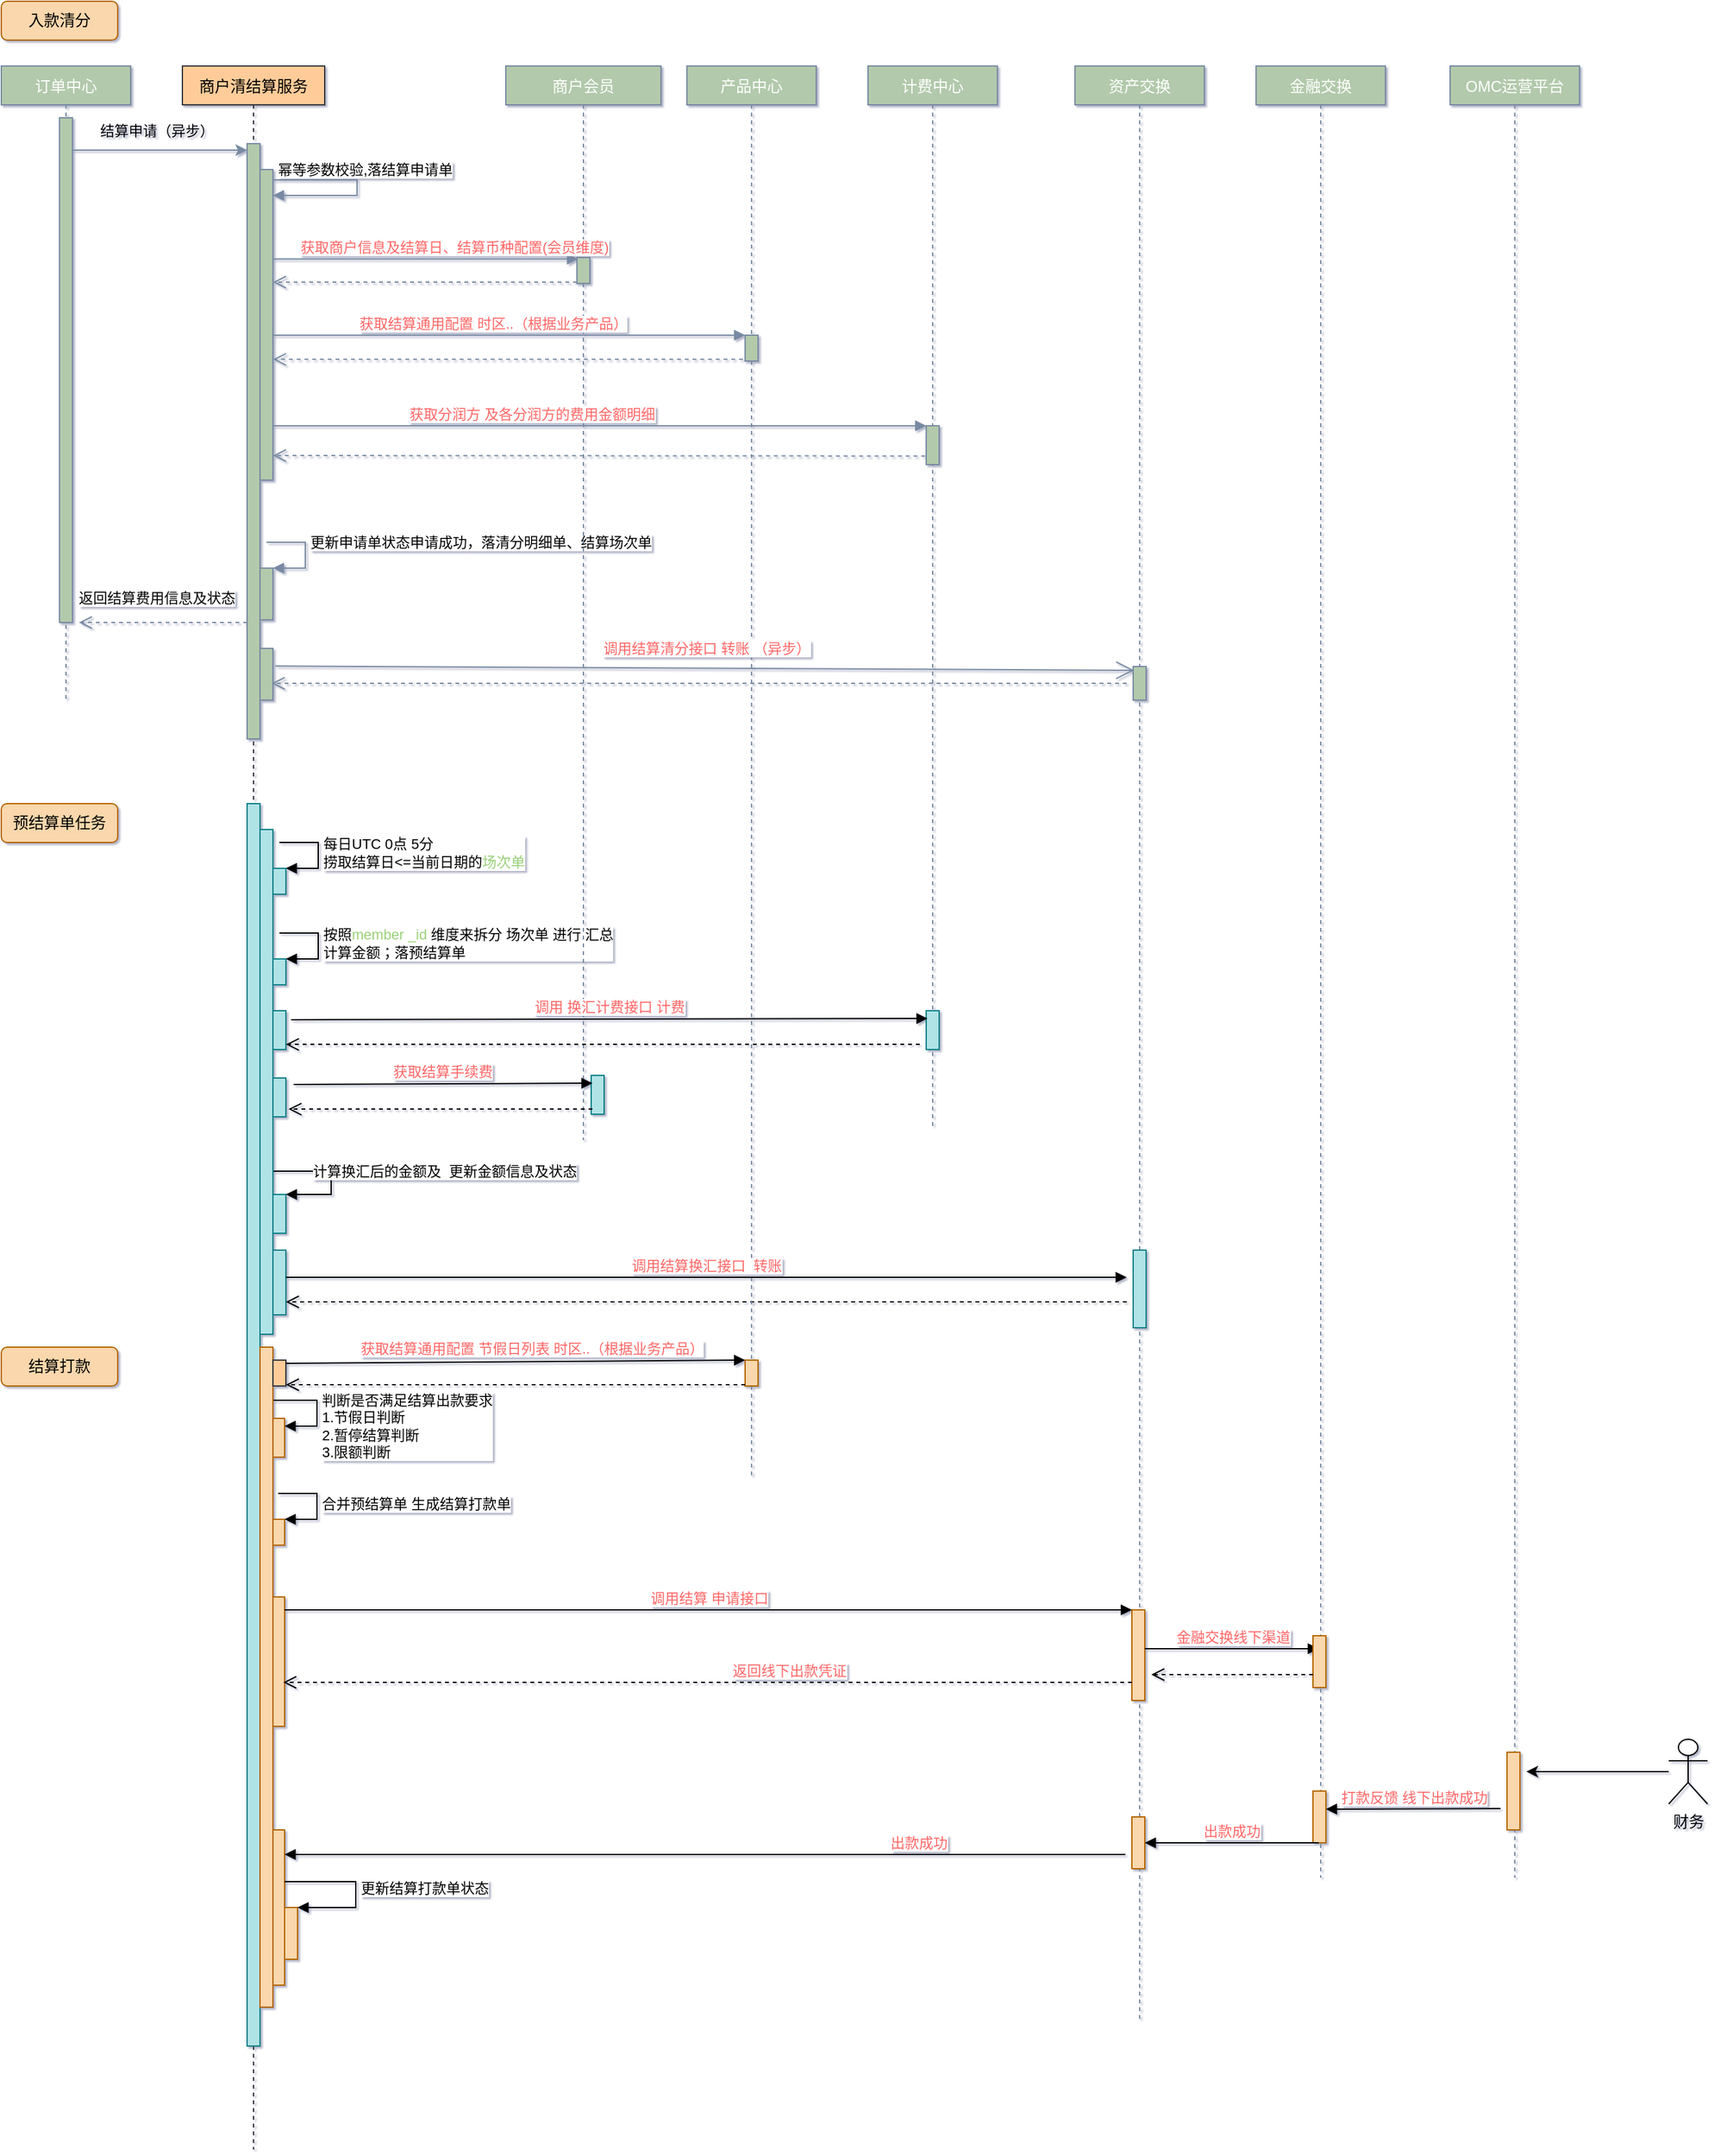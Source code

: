 <mxfile version="15.8.8" type="github">
  <diagram id="kgpKYQtTHZ0yAKxKKP6v" name="Page-1">
    <mxGraphModel dx="1422" dy="754" grid="1" gridSize="10" guides="1" tooltips="1" connect="1" arrows="1" fold="1" page="1" pageScale="1" pageWidth="850" pageHeight="1100" math="0" shadow="1">
      <root>
        <mxCell id="0" />
        <mxCell id="1" parent="0" />
        <mxCell id="3nuBFxr9cyL0pnOWT2aG-1" value="订单中心" style="shape=umlLifeline;perimeter=lifelinePerimeter;container=1;collapsible=0;recursiveResize=0;shadow=0;strokeWidth=1;fillColor=#B2C9AB;strokeColor=#788AA3;fontColor=#FFFFFF;rounded=0;size=30;" parent="1" vertex="1">
          <mxGeometry x="20" y="60" width="100" height="490" as="geometry" />
        </mxCell>
        <mxCell id="3nuBFxr9cyL0pnOWT2aG-2" value="" style="points=[];perimeter=orthogonalPerimeter;shadow=0;strokeWidth=1;fillColor=#B2C9AB;strokeColor=#788AA3;fontColor=#46495D;rounded=0;" parent="3nuBFxr9cyL0pnOWT2aG-1" vertex="1">
          <mxGeometry x="45" y="40" width="10" height="390" as="geometry" />
        </mxCell>
        <mxCell id="3nuBFxr9cyL0pnOWT2aG-5" value="商户清结算服务" style="shape=umlLifeline;perimeter=lifelinePerimeter;container=1;collapsible=0;recursiveResize=0;shadow=0;strokeWidth=1;fillColor=#ffcc99;strokeColor=#36393d;rounded=0;size=30;" parent="1" vertex="1">
          <mxGeometry x="160" y="60" width="110" height="1610" as="geometry" />
        </mxCell>
        <mxCell id="3nuBFxr9cyL0pnOWT2aG-6" value="" style="points=[];perimeter=orthogonalPerimeter;shadow=0;strokeWidth=1;fillColor=#B2C9AB;strokeColor=#788AA3;fontColor=#46495D;rounded=0;" parent="3nuBFxr9cyL0pnOWT2aG-5" vertex="1">
          <mxGeometry x="50" y="60" width="10" height="460" as="geometry" />
        </mxCell>
        <mxCell id="3R4pQPPEvZektnw-kuWU-23" value="" style="html=1;points=[];perimeter=orthogonalPerimeter;fontSize=11;fontColor=#000000;strokeColor=#788AA3;fillColor=#B2C9AB;" parent="3nuBFxr9cyL0pnOWT2aG-5" vertex="1">
          <mxGeometry x="60" y="80" width="10" height="240" as="geometry" />
        </mxCell>
        <mxCell id="3R4pQPPEvZektnw-kuWU-24" value="幂等参数校验,落结算申请单" style="edgeStyle=orthogonalEdgeStyle;html=1;align=left;spacingLeft=2;endArrow=block;rounded=0;fontSize=11;fontColor=#000000;strokeColor=#788AA3;fillColor=#B2C9AB;curved=0;exitX=1.003;exitY=0.207;exitDx=0;exitDy=0;exitPerimeter=0;" parent="3nuBFxr9cyL0pnOWT2aG-5" source="3R4pQPPEvZektnw-kuWU-23" target="3R4pQPPEvZektnw-kuWU-23" edge="1">
          <mxGeometry x="-0.546" y="8" relative="1" as="geometry">
            <mxPoint x="105" y="60" as="sourcePoint" />
            <Array as="points">
              <mxPoint x="135" y="88" />
              <mxPoint x="135" y="100" />
            </Array>
            <mxPoint as="offset" />
          </mxGeometry>
        </mxCell>
        <mxCell id="3R4pQPPEvZektnw-kuWU-55" value="" style="html=1;points=[];perimeter=orthogonalPerimeter;fontSize=11;fontColor=#000000;strokeColor=#788AA3;fillColor=#B2C9AB;" parent="3nuBFxr9cyL0pnOWT2aG-5" vertex="1">
          <mxGeometry x="60" y="388" width="10" height="40" as="geometry" />
        </mxCell>
        <mxCell id="3R4pQPPEvZektnw-kuWU-56" value="更新申请单状态申请成功，落清分明细单、结算场次单" style="edgeStyle=orthogonalEdgeStyle;html=1;align=left;spacingLeft=2;endArrow=block;rounded=0;entryX=1;entryY=0;fontSize=11;fontColor=#000000;strokeColor=#788AA3;strokeWidth=1;fillColor=#B2C9AB;curved=0;jumpStyle=none;" parent="3nuBFxr9cyL0pnOWT2aG-5" target="3R4pQPPEvZektnw-kuWU-55" edge="1">
          <mxGeometry x="-0.2" relative="1" as="geometry">
            <mxPoint x="65" y="368" as="sourcePoint" />
            <Array as="points">
              <mxPoint x="95" y="368" />
            </Array>
            <mxPoint as="offset" />
          </mxGeometry>
        </mxCell>
        <mxCell id="3R4pQPPEvZektnw-kuWU-63" value="返回结算费用信息及状态" style="html=1;verticalAlign=bottom;endArrow=open;dashed=1;endSize=8;fontSize=11;fontColor=#000000;strokeColor=#788AA3;strokeWidth=1;fillColor=#B2C9AB;curved=0;jumpStyle=none;" parent="3nuBFxr9cyL0pnOWT2aG-5" edge="1">
          <mxGeometry x="0.077" y="-10" relative="1" as="geometry">
            <mxPoint x="50" y="430" as="sourcePoint" />
            <mxPoint x="-80" y="430" as="targetPoint" />
            <mxPoint as="offset" />
          </mxGeometry>
        </mxCell>
        <mxCell id="3R4pQPPEvZektnw-kuWU-64" value="" style="html=1;points=[];perimeter=orthogonalPerimeter;fontSize=11;fontColor=#000000;strokeColor=#788AA3;fillColor=#B2C9AB;" parent="3nuBFxr9cyL0pnOWT2aG-5" vertex="1">
          <mxGeometry x="60" y="450" width="10" height="40" as="geometry" />
        </mxCell>
        <mxCell id="f1Uz_l8zpaSuN-_0KSKf-5" value="" style="html=1;points=[];perimeter=orthogonalPerimeter;fillColor=#b0e3e6;strokeColor=#0e8088;" parent="3nuBFxr9cyL0pnOWT2aG-5" vertex="1">
          <mxGeometry x="50" y="570" width="10" height="960" as="geometry" />
        </mxCell>
        <mxCell id="f1Uz_l8zpaSuN-_0KSKf-6" value="" style="html=1;points=[];perimeter=orthogonalPerimeter;fillColor=#b0e3e6;strokeColor=#0e8088;" parent="3nuBFxr9cyL0pnOWT2aG-5" vertex="1">
          <mxGeometry x="70" y="620" width="10" height="20" as="geometry" />
        </mxCell>
        <mxCell id="f1Uz_l8zpaSuN-_0KSKf-7" value="每日UTC 0点 5分 &lt;br&gt;捞取结算日&amp;lt;=当前日期的&lt;font color=&quot;#97d077&quot;&gt;场次单&lt;/font&gt;" style="edgeStyle=orthogonalEdgeStyle;html=1;align=left;spacingLeft=2;endArrow=block;rounded=0;entryX=1;entryY=0;" parent="3nuBFxr9cyL0pnOWT2aG-5" target="f1Uz_l8zpaSuN-_0KSKf-6" edge="1">
          <mxGeometry relative="1" as="geometry">
            <mxPoint x="75" y="600" as="sourcePoint" />
            <Array as="points">
              <mxPoint x="105" y="600" />
            </Array>
          </mxGeometry>
        </mxCell>
        <mxCell id="f1Uz_l8zpaSuN-_0KSKf-10" value="" style="html=1;points=[];perimeter=orthogonalPerimeter;fillColor=#b0e3e6;strokeColor=#0e8088;" parent="3nuBFxr9cyL0pnOWT2aG-5" vertex="1">
          <mxGeometry x="70" y="690" width="10" height="20" as="geometry" />
        </mxCell>
        <mxCell id="f1Uz_l8zpaSuN-_0KSKf-11" value="&lt;font color=&quot;#000000&quot;&gt;按照&lt;/font&gt;&lt;font color=&quot;#97d077&quot;&gt;member _id&lt;/font&gt;&lt;font color=&quot;#000000&quot;&gt; 维度来拆分 场次单 进行 汇总&lt;br&gt;计算金额；落预结算单&lt;/font&gt;" style="edgeStyle=orthogonalEdgeStyle;html=1;align=left;spacingLeft=2;endArrow=block;rounded=0;entryX=1;entryY=0;fontColor=#FF6666;" parent="3nuBFxr9cyL0pnOWT2aG-5" target="f1Uz_l8zpaSuN-_0KSKf-10" edge="1">
          <mxGeometry relative="1" as="geometry">
            <mxPoint x="75" y="670" as="sourcePoint" />
            <Array as="points">
              <mxPoint x="105" y="670" />
            </Array>
          </mxGeometry>
        </mxCell>
        <mxCell id="f1Uz_l8zpaSuN-_0KSKf-12" value="" style="html=1;points=[];perimeter=orthogonalPerimeter;fillColor=#b0e3e6;strokeColor=#0e8088;" parent="3nuBFxr9cyL0pnOWT2aG-5" vertex="1">
          <mxGeometry x="70" y="915" width="10" height="50" as="geometry" />
        </mxCell>
        <mxCell id="f1Uz_l8zpaSuN-_0KSKf-17" value="" style="html=1;points=[];perimeter=orthogonalPerimeter;fillColor=#b0e3e6;strokeColor=#0e8088;" parent="3nuBFxr9cyL0pnOWT2aG-5" vertex="1">
          <mxGeometry x="70" y="872" width="10" height="30" as="geometry" />
        </mxCell>
        <mxCell id="f1Uz_l8zpaSuN-_0KSKf-18" value="&lt;font color=&quot;#000000&quot;&gt;计算换汇后的金额及&amp;nbsp; 更新金额信息及状态&lt;/font&gt;" style="edgeStyle=orthogonalEdgeStyle;html=1;align=left;spacingLeft=2;endArrow=block;rounded=0;entryX=1;entryY=0;fontColor=#97D077;exitX=1;exitY=0.741;exitDx=0;exitDy=0;exitPerimeter=0;" parent="3nuBFxr9cyL0pnOWT2aG-5" target="f1Uz_l8zpaSuN-_0KSKf-17" edge="1">
          <mxGeometry relative="1" as="geometry">
            <mxPoint x="70" y="898.4" as="sourcePoint" />
            <Array as="points">
              <mxPoint x="115" y="854" />
              <mxPoint x="115" y="872" />
            </Array>
          </mxGeometry>
        </mxCell>
        <mxCell id="f1Uz_l8zpaSuN-_0KSKf-20" value="" style="html=1;points=[];perimeter=orthogonalPerimeter;fillColor=#fad7ac;strokeColor=#b46504;" parent="3nuBFxr9cyL0pnOWT2aG-5" vertex="1">
          <mxGeometry x="69" y="1045" width="10" height="30" as="geometry" />
        </mxCell>
        <mxCell id="f1Uz_l8zpaSuN-_0KSKf-21" value="判断是否满足结算出款要求&lt;br&gt;1.节假日判断 &lt;br&gt;2.暂停结算判断 &lt;br&gt;3.限额判断" style="edgeStyle=orthogonalEdgeStyle;html=1;align=left;spacingLeft=2;endArrow=block;rounded=0;entryX=1;entryY=0;fontColor=#000000;exitX=1;exitY=0.795;exitDx=0;exitDy=0;exitPerimeter=0;" parent="3nuBFxr9cyL0pnOWT2aG-5" edge="1">
          <mxGeometry x="0.39" relative="1" as="geometry">
            <mxPoint x="69" y="1029" as="sourcePoint" />
            <Array as="points">
              <mxPoint x="69" y="1031" />
              <mxPoint x="104" y="1031" />
              <mxPoint x="104" y="1051" />
            </Array>
            <mxPoint x="79" y="1051" as="targetPoint" />
            <mxPoint as="offset" />
          </mxGeometry>
        </mxCell>
        <mxCell id="f1Uz_l8zpaSuN-_0KSKf-25" value="" style="html=1;points=[];perimeter=orthogonalPerimeter;fillColor=#b0e3e6;strokeColor=#0e8088;" parent="3nuBFxr9cyL0pnOWT2aG-5" vertex="1">
          <mxGeometry x="70" y="730" width="10" height="30" as="geometry" />
        </mxCell>
        <mxCell id="f1Uz_l8zpaSuN-_0KSKf-30" value="" style="html=1;points=[];perimeter=orthogonalPerimeter;fillColor=#fad7ac;strokeColor=#b46504;" parent="3nuBFxr9cyL0pnOWT2aG-5" vertex="1">
          <mxGeometry x="69" y="1123" width="10" height="20" as="geometry" />
        </mxCell>
        <mxCell id="f1Uz_l8zpaSuN-_0KSKf-31" value="合并预结算单 生成结算打款单" style="edgeStyle=orthogonalEdgeStyle;html=1;align=left;spacingLeft=2;endArrow=block;rounded=0;entryX=1;entryY=0;fontColor=#000000;" parent="3nuBFxr9cyL0pnOWT2aG-5" target="f1Uz_l8zpaSuN-_0KSKf-30" edge="1">
          <mxGeometry relative="1" as="geometry">
            <mxPoint x="74" y="1103" as="sourcePoint" />
            <Array as="points">
              <mxPoint x="104" y="1103" />
            </Array>
          </mxGeometry>
        </mxCell>
        <mxCell id="f1Uz_l8zpaSuN-_0KSKf-35" value="" style="html=1;points=[];perimeter=orthogonalPerimeter;fillColor=#fad7ac;strokeColor=#b46504;" parent="3nuBFxr9cyL0pnOWT2aG-5" vertex="1">
          <mxGeometry x="69" y="1183" width="10" height="100" as="geometry" />
        </mxCell>
        <mxCell id="f1Uz_l8zpaSuN-_0KSKf-58" value="" style="html=1;points=[];perimeter=orthogonalPerimeter;fillColor=#fad7ac;strokeColor=#b46504;" parent="3nuBFxr9cyL0pnOWT2aG-5" vertex="1">
          <mxGeometry x="69" y="1363" width="10" height="120" as="geometry" />
        </mxCell>
        <mxCell id="f1Uz_l8zpaSuN-_0KSKf-61" value="" style="html=1;points=[];perimeter=orthogonalPerimeter;fillColor=#fad7ac;strokeColor=#b46504;" parent="3nuBFxr9cyL0pnOWT2aG-5" vertex="1">
          <mxGeometry x="79" y="1423" width="10" height="40" as="geometry" />
        </mxCell>
        <mxCell id="f1Uz_l8zpaSuN-_0KSKf-62" value="更新结算打款单状态" style="edgeStyle=orthogonalEdgeStyle;html=1;align=left;spacingLeft=2;endArrow=block;rounded=0;entryX=1;entryY=0;fontColor=#000000;" parent="3nuBFxr9cyL0pnOWT2aG-5" source="f1Uz_l8zpaSuN-_0KSKf-58" target="f1Uz_l8zpaSuN-_0KSKf-61" edge="1">
          <mxGeometry relative="1" as="geometry">
            <mxPoint x="104" y="1373" as="sourcePoint" />
            <Array as="points">
              <mxPoint x="134" y="1403" />
              <mxPoint x="134" y="1423" />
            </Array>
          </mxGeometry>
        </mxCell>
        <mxCell id="f1Uz_l8zpaSuN-_0KSKf-63" value="" style="html=1;points=[];perimeter=orthogonalPerimeter;fillColor=#b0e3e6;strokeColor=#0e8088;" parent="3nuBFxr9cyL0pnOWT2aG-5" vertex="1">
          <mxGeometry x="60" y="590" width="10" height="390" as="geometry" />
        </mxCell>
        <mxCell id="f1Uz_l8zpaSuN-_0KSKf-64" value="" style="html=1;points=[];perimeter=orthogonalPerimeter;fillColor=#fad7ac;strokeColor=#b46504;" parent="3nuBFxr9cyL0pnOWT2aG-5" vertex="1">
          <mxGeometry x="60" y="990" width="10" height="510" as="geometry" />
        </mxCell>
        <mxCell id="x3EQ1VxM2JQj4DBP7iOf-1" value="" style="html=1;points=[];perimeter=orthogonalPerimeter;fillColor=#ffcc99;strokeColor=#36393d;" parent="3nuBFxr9cyL0pnOWT2aG-5" vertex="1">
          <mxGeometry x="70" y="1000" width="10" height="20" as="geometry" />
        </mxCell>
        <mxCell id="3R4pQPPEvZektnw-kuWU-1" value="计费中心" style="shape=umlLifeline;perimeter=lifelinePerimeter;container=1;collapsible=0;recursiveResize=0;shadow=0;strokeWidth=1;fillColor=#B2C9AB;strokeColor=#788AA3;fontColor=#FFFFFF;rounded=0;size=30;" parent="1" vertex="1">
          <mxGeometry x="690" y="60" width="100" height="820" as="geometry" />
        </mxCell>
        <mxCell id="3R4pQPPEvZektnw-kuWU-52" value="" style="html=1;points=[];perimeter=orthogonalPerimeter;fontSize=11;fontColor=#000000;strokeColor=#788AA3;fillColor=#B2C9AB;" parent="3R4pQPPEvZektnw-kuWU-1" vertex="1">
          <mxGeometry x="45" y="278" width="10" height="30" as="geometry" />
        </mxCell>
        <mxCell id="f1Uz_l8zpaSuN-_0KSKf-22" value="" style="html=1;points=[];perimeter=orthogonalPerimeter;fillColor=#b0e3e6;strokeColor=#0e8088;" parent="3R4pQPPEvZektnw-kuWU-1" vertex="1">
          <mxGeometry x="45" y="730" width="10" height="30" as="geometry" />
        </mxCell>
        <mxCell id="3R4pQPPEvZektnw-kuWU-9" value="资产交换" style="shape=umlLifeline;perimeter=lifelinePerimeter;container=1;collapsible=0;recursiveResize=0;shadow=0;strokeWidth=1;fillColor=#B2C9AB;strokeColor=#788AA3;fontColor=#FFFFFF;rounded=0;size=30;" parent="1" vertex="1">
          <mxGeometry x="850" y="60" width="100" height="1510" as="geometry" />
        </mxCell>
        <mxCell id="3R4pQPPEvZektnw-kuWU-57" value="" style="html=1;points=[];perimeter=orthogonalPerimeter;fontSize=11;fontColor=#000000;strokeColor=#788AA3;fillColor=#B2C9AB;" parent="3R4pQPPEvZektnw-kuWU-9" vertex="1">
          <mxGeometry x="45" y="464" width="10" height="26" as="geometry" />
        </mxCell>
        <mxCell id="f1Uz_l8zpaSuN-_0KSKf-8" value="" style="html=1;points=[];perimeter=orthogonalPerimeter;fillColor=#b0e3e6;strokeColor=#0e8088;" parent="3R4pQPPEvZektnw-kuWU-9" vertex="1">
          <mxGeometry x="45" y="915" width="10" height="60" as="geometry" />
        </mxCell>
        <mxCell id="f1Uz_l8zpaSuN-_0KSKf-16" value="" style="html=1;verticalAlign=bottom;endArrow=open;dashed=1;endSize=8;rounded=0;fontColor=#97D077;" parent="3R4pQPPEvZektnw-kuWU-9" target="f1Uz_l8zpaSuN-_0KSKf-12" edge="1">
          <mxGeometry relative="1" as="geometry">
            <mxPoint x="40" y="955" as="sourcePoint" />
            <mxPoint x="-25" y="955" as="targetPoint" />
          </mxGeometry>
        </mxCell>
        <mxCell id="f1Uz_l8zpaSuN-_0KSKf-32" value="" style="html=1;points=[];perimeter=orthogonalPerimeter;fillColor=#fad7ac;strokeColor=#b46504;" parent="3R4pQPPEvZektnw-kuWU-9" vertex="1">
          <mxGeometry x="44" y="1193" width="10" height="70" as="geometry" />
        </mxCell>
        <mxCell id="f1Uz_l8zpaSuN-_0KSKf-47" value="&lt;font color=&quot;#ff6666&quot;&gt;金融交换线下渠道&lt;/font&gt;" style="html=1;verticalAlign=bottom;endArrow=block;rounded=0;fontColor=#000000;" parent="3R4pQPPEvZektnw-kuWU-9" edge="1">
          <mxGeometry width="80" relative="1" as="geometry">
            <mxPoint x="54" y="1223" as="sourcePoint" />
            <mxPoint x="188.5" y="1223" as="targetPoint" />
            <mxPoint as="offset" />
          </mxGeometry>
        </mxCell>
        <mxCell id="f1Uz_l8zpaSuN-_0KSKf-56" value="" style="html=1;points=[];perimeter=orthogonalPerimeter;fillColor=#fad7ac;strokeColor=#b46504;" parent="3R4pQPPEvZektnw-kuWU-9" vertex="1">
          <mxGeometry x="44" y="1353" width="10" height="40" as="geometry" />
        </mxCell>
        <mxCell id="3R4pQPPEvZektnw-kuWU-11" value="商户会员" style="shape=umlLifeline;perimeter=lifelinePerimeter;container=1;collapsible=0;recursiveResize=0;shadow=0;strokeWidth=1;fillColor=#B2C9AB;strokeColor=#788AA3;fontColor=#FFFFFF;rounded=0;size=30;" parent="1" vertex="1">
          <mxGeometry x="410" y="60" width="120" height="830" as="geometry" />
        </mxCell>
        <mxCell id="3R4pQPPEvZektnw-kuWU-43" value="" style="html=1;points=[];perimeter=orthogonalPerimeter;fontSize=11;fontColor=#000000;strokeColor=#788AA3;fillColor=#B2C9AB;" parent="3R4pQPPEvZektnw-kuWU-11" vertex="1">
          <mxGeometry x="55" y="148" width="10" height="20" as="geometry" />
        </mxCell>
        <mxCell id="3R4pQPPEvZektnw-kuWU-19" value="" style="endArrow=classic;html=1;fontColor=#FFFFFF;strokeColor=#788AA3;fillColor=#B2C9AB;curved=0;" parent="1" source="3nuBFxr9cyL0pnOWT2aG-2" target="3nuBFxr9cyL0pnOWT2aG-6" edge="1">
          <mxGeometry width="50" height="50" relative="1" as="geometry">
            <mxPoint x="380" y="190" as="sourcePoint" />
            <mxPoint x="430" y="140" as="targetPoint" />
            <Array as="points">
              <mxPoint x="160" y="125" />
            </Array>
          </mxGeometry>
        </mxCell>
        <mxCell id="3R4pQPPEvZektnw-kuWU-20" value="&lt;font color=&quot;#000000&quot;&gt;&lt;font style=&quot;font-size: 11px ; line-height: 0.8&quot;&gt;结算申请（异步）&lt;/font&gt;&lt;br&gt;&lt;/font&gt;" style="text;html=1;resizable=0;autosize=1;align=center;verticalAlign=middle;points=[];fillColor=none;strokeColor=none;rounded=0;fontColor=#FFFFFF;" parent="1" vertex="1">
          <mxGeometry x="85" y="100" width="110" height="20" as="geometry" />
        </mxCell>
        <mxCell id="3R4pQPPEvZektnw-kuWU-44" value="&lt;font color=&quot;#ff6666&quot;&gt;获取商户信息及结算日、结算币种配置(会员维度)&lt;/font&gt;" style="html=1;verticalAlign=bottom;endArrow=block;fontSize=11;fontColor=#000000;strokeColor=#788AA3;fillColor=#B2C9AB;curved=0;entryX=0.083;entryY=0.058;entryDx=0;entryDy=0;entryPerimeter=0;strokeWidth=1;jumpStyle=none;" parent="1" target="3R4pQPPEvZektnw-kuWU-43" edge="1">
          <mxGeometry x="0.187" relative="1" as="geometry">
            <mxPoint x="230" y="209.16" as="sourcePoint" />
            <mxPoint x="750" y="208" as="targetPoint" />
            <Array as="points" />
            <mxPoint as="offset" />
          </mxGeometry>
        </mxCell>
        <mxCell id="3R4pQPPEvZektnw-kuWU-45" value="" style="html=1;verticalAlign=bottom;endArrow=open;dashed=1;endSize=8;exitX=0;exitY=0.95;fontSize=11;fontColor=#000000;strokeColor=#788AA3;fillColor=#B2C9AB;curved=0;" parent="1" source="3R4pQPPEvZektnw-kuWU-43" edge="1">
          <mxGeometry x="0.276" y="-1" relative="1" as="geometry">
            <mxPoint x="230" y="227" as="targetPoint" />
            <mxPoint as="offset" />
          </mxGeometry>
        </mxCell>
        <mxCell id="3R4pQPPEvZektnw-kuWU-50" value="产品中心" style="shape=umlLifeline;perimeter=lifelinePerimeter;container=1;collapsible=0;recursiveResize=0;shadow=0;strokeWidth=1;fillColor=#B2C9AB;strokeColor=#788AA3;fontColor=#FFFFFF;rounded=0;size=30;" parent="1" vertex="1">
          <mxGeometry x="550" y="60" width="100" height="1090" as="geometry" />
        </mxCell>
        <mxCell id="3R4pQPPEvZektnw-kuWU-47" value="" style="html=1;points=[];perimeter=orthogonalPerimeter;fontSize=11;fontColor=#000000;strokeColor=#788AA3;fillColor=#B2C9AB;" parent="3R4pQPPEvZektnw-kuWU-50" vertex="1">
          <mxGeometry x="45" y="208" width="10" height="20" as="geometry" />
        </mxCell>
        <mxCell id="x3EQ1VxM2JQj4DBP7iOf-2" value="" style="html=1;points=[];perimeter=orthogonalPerimeter;fillColor=#fad7ac;strokeColor=#b46504;" parent="3R4pQPPEvZektnw-kuWU-50" vertex="1">
          <mxGeometry x="45" y="1000" width="10" height="20" as="geometry" />
        </mxCell>
        <mxCell id="3R4pQPPEvZektnw-kuWU-48" value="&lt;font color=&quot;#ff6666&quot;&gt;获取结算通用配置 时区..（根据&lt;/font&gt;&lt;span style=&quot;color: rgb(255 , 102 , 102)&quot;&gt;业务产品&lt;/span&gt;&lt;font color=&quot;#ff6666&quot;&gt;）&lt;/font&gt;" style="html=1;verticalAlign=bottom;endArrow=block;entryX=0;entryY=0;fontSize=11;fontColor=#000000;strokeColor=#788AA3;fillColor=#B2C9AB;curved=0;jumpStyle=none;" parent="1" edge="1">
          <mxGeometry x="-0.069" relative="1" as="geometry">
            <mxPoint x="230" y="268" as="sourcePoint" />
            <mxPoint as="offset" />
            <mxPoint x="595" y="268" as="targetPoint" />
          </mxGeometry>
        </mxCell>
        <mxCell id="3R4pQPPEvZektnw-kuWU-49" value="" style="html=1;verticalAlign=bottom;endArrow=open;dashed=1;endSize=8;fontSize=11;fontColor=#000000;strokeColor=#788AA3;fillColor=#B2C9AB;curved=0;exitX=-0.167;exitY=0.933;exitDx=0;exitDy=0;exitPerimeter=0;" parent="1" source="3R4pQPPEvZektnw-kuWU-47" edge="1">
          <mxGeometry x="0.122" y="32" relative="1" as="geometry">
            <mxPoint x="230" y="286.66" as="targetPoint" />
            <mxPoint as="offset" />
          </mxGeometry>
        </mxCell>
        <mxCell id="3R4pQPPEvZektnw-kuWU-53" value="&lt;font color=&quot;#ff6666&quot;&gt;获取分润方 及各分润方的费用金额明细&lt;/font&gt;" style="html=1;verticalAlign=bottom;endArrow=block;entryX=0;entryY=0;fontSize=11;fontColor=#000000;strokeColor=#788AA3;strokeWidth=1;fillColor=#B2C9AB;curved=0;jumpStyle=none;" parent="1" target="3R4pQPPEvZektnw-kuWU-52" edge="1">
          <mxGeometry x="-0.208" relative="1" as="geometry">
            <mxPoint x="230" y="338" as="sourcePoint" />
            <mxPoint as="offset" />
          </mxGeometry>
        </mxCell>
        <mxCell id="3R4pQPPEvZektnw-kuWU-54" value="" style="html=1;verticalAlign=bottom;endArrow=open;dashed=1;endSize=8;fontSize=11;fontColor=#000000;strokeColor=#788AA3;strokeWidth=1;fillColor=#B2C9AB;curved=0;jumpStyle=none;exitX=-0.083;exitY=0.779;exitDx=0;exitDy=0;exitPerimeter=0;" parent="1" source="3R4pQPPEvZektnw-kuWU-52" edge="1">
          <mxGeometry relative="1" as="geometry">
            <mxPoint x="230" y="361" as="targetPoint" />
          </mxGeometry>
        </mxCell>
        <mxCell id="3R4pQPPEvZektnw-kuWU-59" value="&lt;font color=&quot;#ff6666&quot;&gt;调用结算清分接口 转账 （异步）&lt;/font&gt;" style="html=1;verticalAlign=bottom;endArrow=open;dashed=1;endSize=8;fontSize=11;fontColor=#000000;strokeColor=#788AA3;strokeWidth=1;fillColor=#B2C9AB;curved=0;jumpStyle=none;entryX=0.9;entryY=0.675;entryDx=0;entryDy=0;entryPerimeter=0;" parent="1" target="3R4pQPPEvZektnw-kuWU-64" edge="1">
          <mxGeometry x="-0.016" y="-18" relative="1" as="geometry">
            <mxPoint x="230" y="509" as="targetPoint" />
            <mxPoint x="890" y="537" as="sourcePoint" />
            <mxPoint as="offset" />
          </mxGeometry>
        </mxCell>
        <mxCell id="3R4pQPPEvZektnw-kuWU-62" value="" style="endArrow=open;endFill=1;endSize=12;html=1;fontSize=11;fontColor=#000000;strokeColor=#788AA3;strokeWidth=1;fillColor=#B2C9AB;curved=0;jumpStyle=none;exitX=1.167;exitY=0.342;exitDx=0;exitDy=0;exitPerimeter=0;entryX=0.083;entryY=0.115;entryDx=0;entryDy=0;entryPerimeter=0;" parent="1" source="3R4pQPPEvZektnw-kuWU-64" target="3R4pQPPEvZektnw-kuWU-57" edge="1">
          <mxGeometry width="160" relative="1" as="geometry">
            <mxPoint x="230" y="490" as="sourcePoint" />
            <mxPoint x="890" y="490" as="targetPoint" />
            <Array as="points" />
          </mxGeometry>
        </mxCell>
        <mxCell id="f1Uz_l8zpaSuN-_0KSKf-9" value="调用结算换汇接口&amp;nbsp; 转账" style="html=1;verticalAlign=bottom;startArrow=none;endArrow=block;rounded=0;fontColor=#FF6666;startFill=0;" parent="1" source="f1Uz_l8zpaSuN-_0KSKf-12" edge="1">
          <mxGeometry relative="1" as="geometry">
            <mxPoint x="330" y="995" as="sourcePoint" />
            <mxPoint x="890" y="996" as="targetPoint" />
          </mxGeometry>
        </mxCell>
        <mxCell id="f1Uz_l8zpaSuN-_0KSKf-14" value="预结算单任务" style="rounded=1;whiteSpace=wrap;html=1;fillColor=#fad7ac;strokeColor=#b46504;" parent="1" vertex="1">
          <mxGeometry x="20" y="630" width="90" height="30" as="geometry" />
        </mxCell>
        <mxCell id="f1Uz_l8zpaSuN-_0KSKf-15" value="入款清分" style="rounded=1;whiteSpace=wrap;html=1;fillColor=#fad7ac;strokeColor=#b46504;" parent="1" vertex="1">
          <mxGeometry x="20" y="10" width="90" height="30" as="geometry" />
        </mxCell>
        <mxCell id="f1Uz_l8zpaSuN-_0KSKf-23" value="&lt;font color=&quot;#ff6666&quot;&gt;调用 换汇计费接口 计费&lt;/font&gt;" style="html=1;verticalAlign=bottom;endArrow=block;entryX=0.1;entryY=0.2;rounded=0;fontColor=#000000;exitX=1.4;exitY=0.233;exitDx=0;exitDy=0;exitPerimeter=0;entryDx=0;entryDy=0;entryPerimeter=0;" parent="1" source="f1Uz_l8zpaSuN-_0KSKf-25" target="f1Uz_l8zpaSuN-_0KSKf-22" edge="1">
          <mxGeometry relative="1" as="geometry">
            <mxPoint x="470" y="780" as="sourcePoint" />
          </mxGeometry>
        </mxCell>
        <mxCell id="f1Uz_l8zpaSuN-_0KSKf-24" value="" style="html=1;verticalAlign=bottom;endArrow=open;dashed=1;endSize=8;rounded=0;fontColor=#000000;entryX=1;entryY=0.867;entryDx=0;entryDy=0;entryPerimeter=0;" parent="1" target="f1Uz_l8zpaSuN-_0KSKf-25" edge="1">
          <mxGeometry relative="1" as="geometry">
            <mxPoint x="675" y="799" as="targetPoint" />
            <mxPoint x="730" y="816" as="sourcePoint" />
          </mxGeometry>
        </mxCell>
        <mxCell id="f1Uz_l8zpaSuN-_0KSKf-26" value="" style="html=1;points=[];perimeter=orthogonalPerimeter;fillColor=#b0e3e6;strokeColor=#0e8088;" parent="1" vertex="1">
          <mxGeometry x="476" y="840" width="10" height="30" as="geometry" />
        </mxCell>
        <mxCell id="f1Uz_l8zpaSuN-_0KSKf-27" value="&lt;font color=&quot;#ff6666&quot;&gt;获取结算手续费&lt;/font&gt;" style="html=1;verticalAlign=bottom;endArrow=block;entryX=0.1;entryY=0.2;rounded=0;fontColor=#000000;exitX=1.4;exitY=0.233;exitDx=0;exitDy=0;exitPerimeter=0;entryDx=0;entryDy=0;entryPerimeter=0;" parent="1" target="f1Uz_l8zpaSuN-_0KSKf-26" edge="1">
          <mxGeometry relative="1" as="geometry">
            <mxPoint x="246" y="846.99" as="sourcePoint" />
          </mxGeometry>
        </mxCell>
        <mxCell id="f1Uz_l8zpaSuN-_0KSKf-28" value="" style="html=1;verticalAlign=bottom;endArrow=open;dashed=1;endSize=8;rounded=0;fontColor=#000000;entryX=1;entryY=0.867;entryDx=0;entryDy=0;entryPerimeter=0;exitX=0.1;exitY=0.867;exitDx=0;exitDy=0;exitPerimeter=0;" parent="1" source="f1Uz_l8zpaSuN-_0KSKf-26" edge="1">
          <mxGeometry relative="1" as="geometry">
            <mxPoint x="242" y="866.01" as="targetPoint" />
            <mxPoint x="742" y="866" as="sourcePoint" />
          </mxGeometry>
        </mxCell>
        <mxCell id="f1Uz_l8zpaSuN-_0KSKf-29" value="" style="html=1;points=[];perimeter=orthogonalPerimeter;fillColor=#b0e3e6;strokeColor=#0e8088;" parent="1" vertex="1">
          <mxGeometry x="230" y="842" width="10" height="30" as="geometry" />
        </mxCell>
        <mxCell id="f1Uz_l8zpaSuN-_0KSKf-33" value="&lt;font color=&quot;#ff6666&quot;&gt;调用结算 申请接口&lt;/font&gt;" style="html=1;verticalAlign=bottom;endArrow=block;entryX=0;entryY=0;rounded=0;fontColor=#000000;" parent="1" target="f1Uz_l8zpaSuN-_0KSKf-32" edge="1">
          <mxGeometry relative="1" as="geometry">
            <mxPoint x="239" y="1253" as="sourcePoint" />
          </mxGeometry>
        </mxCell>
        <mxCell id="f1Uz_l8zpaSuN-_0KSKf-34" value="&lt;font color=&quot;#ff6666&quot;&gt;返回线下出款凭证&lt;/font&gt;" style="html=1;verticalAlign=bottom;endArrow=open;dashed=1;endSize=8;exitX=0;exitY=0.8;rounded=0;fontColor=#000000;exitDx=0;exitDy=0;exitPerimeter=0;entryX=0.9;entryY=0.66;entryDx=0;entryDy=0;entryPerimeter=0;" parent="1" source="f1Uz_l8zpaSuN-_0KSKf-32" target="f1Uz_l8zpaSuN-_0KSKf-35" edge="1">
          <mxGeometry x="-0.192" relative="1" as="geometry">
            <mxPoint x="229" y="1317" as="targetPoint" />
            <mxPoint as="offset" />
          </mxGeometry>
        </mxCell>
        <mxCell id="f1Uz_l8zpaSuN-_0KSKf-37" value="结算打款" style="rounded=1;whiteSpace=wrap;html=1;fillColor=#fad7ac;strokeColor=#b46504;" parent="1" vertex="1">
          <mxGeometry x="20" y="1050" width="90" height="30" as="geometry" />
        </mxCell>
        <mxCell id="f1Uz_l8zpaSuN-_0KSKf-38" value="金融交换" style="shape=umlLifeline;perimeter=lifelinePerimeter;container=1;collapsible=0;recursiveResize=0;shadow=0;strokeWidth=1;fillColor=#B2C9AB;strokeColor=#788AA3;fontColor=#FFFFFF;rounded=0;size=30;" parent="1" vertex="1">
          <mxGeometry x="990" y="60" width="100" height="1400" as="geometry" />
        </mxCell>
        <mxCell id="f1Uz_l8zpaSuN-_0KSKf-45" value="" style="html=1;points=[];perimeter=orthogonalPerimeter;fillColor=#fad7ac;strokeColor=#b46504;" parent="f1Uz_l8zpaSuN-_0KSKf-38" vertex="1">
          <mxGeometry x="44" y="1213" width="10" height="40" as="geometry" />
        </mxCell>
        <mxCell id="f1Uz_l8zpaSuN-_0KSKf-48" value="" style="html=1;verticalAlign=bottom;endArrow=open;dashed=1;endSize=8;rounded=0;fontColor=#000000;" parent="f1Uz_l8zpaSuN-_0KSKf-38" edge="1">
          <mxGeometry relative="1" as="geometry">
            <mxPoint x="44" y="1243" as="sourcePoint" />
            <mxPoint x="-81" y="1243" as="targetPoint" />
          </mxGeometry>
        </mxCell>
        <mxCell id="f1Uz_l8zpaSuN-_0KSKf-54" value="" style="html=1;points=[];perimeter=orthogonalPerimeter;fillColor=#fad7ac;strokeColor=#b46504;" parent="f1Uz_l8zpaSuN-_0KSKf-38" vertex="1">
          <mxGeometry x="44" y="1333" width="10" height="40" as="geometry" />
        </mxCell>
        <mxCell id="f1Uz_l8zpaSuN-_0KSKf-55" value="&lt;font color=&quot;#ff6666&quot;&gt;打款反馈 线下出款成功&lt;/font&gt;" style="html=1;verticalAlign=bottom;endArrow=block;rounded=0;fontColor=#000000;" parent="f1Uz_l8zpaSuN-_0KSKf-38" edge="1">
          <mxGeometry width="80" relative="1" as="geometry">
            <mxPoint x="189" y="1346.5" as="sourcePoint" />
            <mxPoint x="54" y="1347" as="targetPoint" />
          </mxGeometry>
        </mxCell>
        <mxCell id="f1Uz_l8zpaSuN-_0KSKf-57" value="&lt;font color=&quot;#ff6666&quot;&gt;出款成功&lt;/font&gt;" style="html=1;verticalAlign=bottom;endArrow=block;rounded=0;fontColor=#000000;" parent="f1Uz_l8zpaSuN-_0KSKf-38" edge="1">
          <mxGeometry width="80" relative="1" as="geometry">
            <mxPoint x="48.5" y="1373" as="sourcePoint" />
            <mxPoint x="-86" y="1373" as="targetPoint" />
          </mxGeometry>
        </mxCell>
        <mxCell id="f1Uz_l8zpaSuN-_0KSKf-43" value="OMC运营平台" style="shape=umlLifeline;perimeter=lifelinePerimeter;container=1;collapsible=0;recursiveResize=0;shadow=0;strokeWidth=1;fillColor=#B2C9AB;strokeColor=#788AA3;fontColor=#FFFFFF;rounded=0;size=30;" parent="1" vertex="1">
          <mxGeometry x="1140" y="60" width="100" height="1400" as="geometry" />
        </mxCell>
        <mxCell id="f1Uz_l8zpaSuN-_0KSKf-52" value="" style="html=1;points=[];perimeter=orthogonalPerimeter;fillColor=#fad7ac;strokeColor=#b46504;" parent="f1Uz_l8zpaSuN-_0KSKf-43" vertex="1">
          <mxGeometry x="44" y="1303" width="10" height="60" as="geometry" />
        </mxCell>
        <mxCell id="f1Uz_l8zpaSuN-_0KSKf-53" style="edgeStyle=orthogonalEdgeStyle;rounded=0;orthogonalLoop=1;jettySize=auto;html=1;fontColor=#000000;startArrow=none;startFill=0;" parent="1" source="f1Uz_l8zpaSuN-_0KSKf-49" edge="1">
          <mxGeometry relative="1" as="geometry">
            <mxPoint x="1199" y="1378" as="targetPoint" />
          </mxGeometry>
        </mxCell>
        <mxCell id="f1Uz_l8zpaSuN-_0KSKf-49" value="财务" style="shape=umlActor;verticalLabelPosition=bottom;verticalAlign=top;html=1;fontColor=#000000;" parent="1" vertex="1">
          <mxGeometry x="1309" y="1353" width="30" height="50" as="geometry" />
        </mxCell>
        <mxCell id="f1Uz_l8zpaSuN-_0KSKf-59" value="&lt;font color=&quot;#ff6666&quot;&gt;出款成功&lt;/font&gt;" style="html=1;verticalAlign=bottom;endArrow=block;rounded=0;fontColor=#000000;" parent="1" edge="1">
          <mxGeometry x="-0.508" relative="1" as="geometry">
            <mxPoint x="889" y="1442" as="sourcePoint" />
            <mxPoint x="239" y="1442" as="targetPoint" />
            <mxPoint as="offset" />
          </mxGeometry>
        </mxCell>
        <mxCell id="x3EQ1VxM2JQj4DBP7iOf-3" value="&lt;font color=&quot;#ff6666&quot;&gt;获取结算通用配置 节假日列表 时区..（根据&lt;/font&gt;&lt;span style=&quot;color: rgb(255 , 102 , 102)&quot;&gt;业务产品&lt;/span&gt;&lt;font color=&quot;#ff6666&quot;&gt;）&lt;/font&gt;" style="html=1;verticalAlign=bottom;endArrow=block;entryX=0;entryY=0;rounded=0;exitX=1;exitY=0.125;exitDx=0;exitDy=0;exitPerimeter=0;" parent="1" source="x3EQ1VxM2JQj4DBP7iOf-1" target="x3EQ1VxM2JQj4DBP7iOf-2" edge="1">
          <mxGeometry x="0.07" y="1" relative="1" as="geometry">
            <mxPoint x="525" y="1025" as="sourcePoint" />
            <mxPoint as="offset" />
          </mxGeometry>
        </mxCell>
        <mxCell id="x3EQ1VxM2JQj4DBP7iOf-4" value="" style="html=1;verticalAlign=bottom;endArrow=open;dashed=1;endSize=8;exitX=0;exitY=0.95;rounded=0;" parent="1" source="x3EQ1VxM2JQj4DBP7iOf-2" target="x3EQ1VxM2JQj4DBP7iOf-1" edge="1">
          <mxGeometry relative="1" as="geometry">
            <mxPoint x="525" y="1101" as="targetPoint" />
          </mxGeometry>
        </mxCell>
      </root>
    </mxGraphModel>
  </diagram>
</mxfile>
